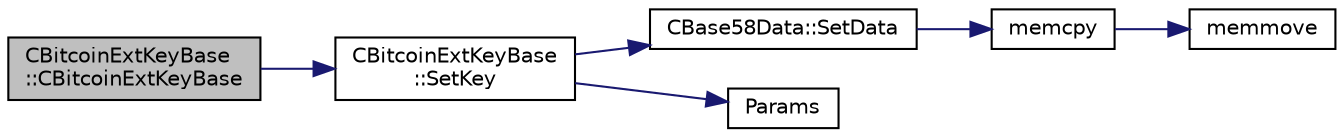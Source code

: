 digraph "CBitcoinExtKeyBase::CBitcoinExtKeyBase"
{
  edge [fontname="Helvetica",fontsize="10",labelfontname="Helvetica",labelfontsize="10"];
  node [fontname="Helvetica",fontsize="10",shape=record];
  rankdir="LR";
  Node0 [label="CBitcoinExtKeyBase\l::CBitcoinExtKeyBase",height=0.2,width=0.4,color="black", fillcolor="grey75", style="filled", fontcolor="black"];
  Node0 -> Node1 [color="midnightblue",fontsize="10",style="solid",fontname="Helvetica"];
  Node1 [label="CBitcoinExtKeyBase\l::SetKey",height=0.2,width=0.4,color="black", fillcolor="white", style="filled",URL="$class_c_bitcoin_ext_key_base.html#aa6041045bb68b3f24d92f5e3b96aeef6"];
  Node1 -> Node2 [color="midnightblue",fontsize="10",style="solid",fontname="Helvetica"];
  Node2 [label="CBase58Data::SetData",height=0.2,width=0.4,color="black", fillcolor="white", style="filled",URL="$class_c_base58_data.html#afab1c06a0a4f631fd889434a2bc48c27"];
  Node2 -> Node3 [color="midnightblue",fontsize="10",style="solid",fontname="Helvetica"];
  Node3 [label="memcpy",height=0.2,width=0.4,color="black", fillcolor="white", style="filled",URL="$glibc__compat_8cpp.html#a0f46826ab0466591e136db24394923cf"];
  Node3 -> Node4 [color="midnightblue",fontsize="10",style="solid",fontname="Helvetica"];
  Node4 [label="memmove",height=0.2,width=0.4,color="black", fillcolor="white", style="filled",URL="$glibc__compat_8cpp.html#a9778d49e9029dd75bc53ecbbf9f5e9a1"];
  Node1 -> Node5 [color="midnightblue",fontsize="10",style="solid",fontname="Helvetica"];
  Node5 [label="Params",height=0.2,width=0.4,color="black", fillcolor="white", style="filled",URL="$chainparams_8cpp.html#ace5c5b706d71a324a417dd2db394fd4a",tooltip="Return the currently selected parameters. "];
}
